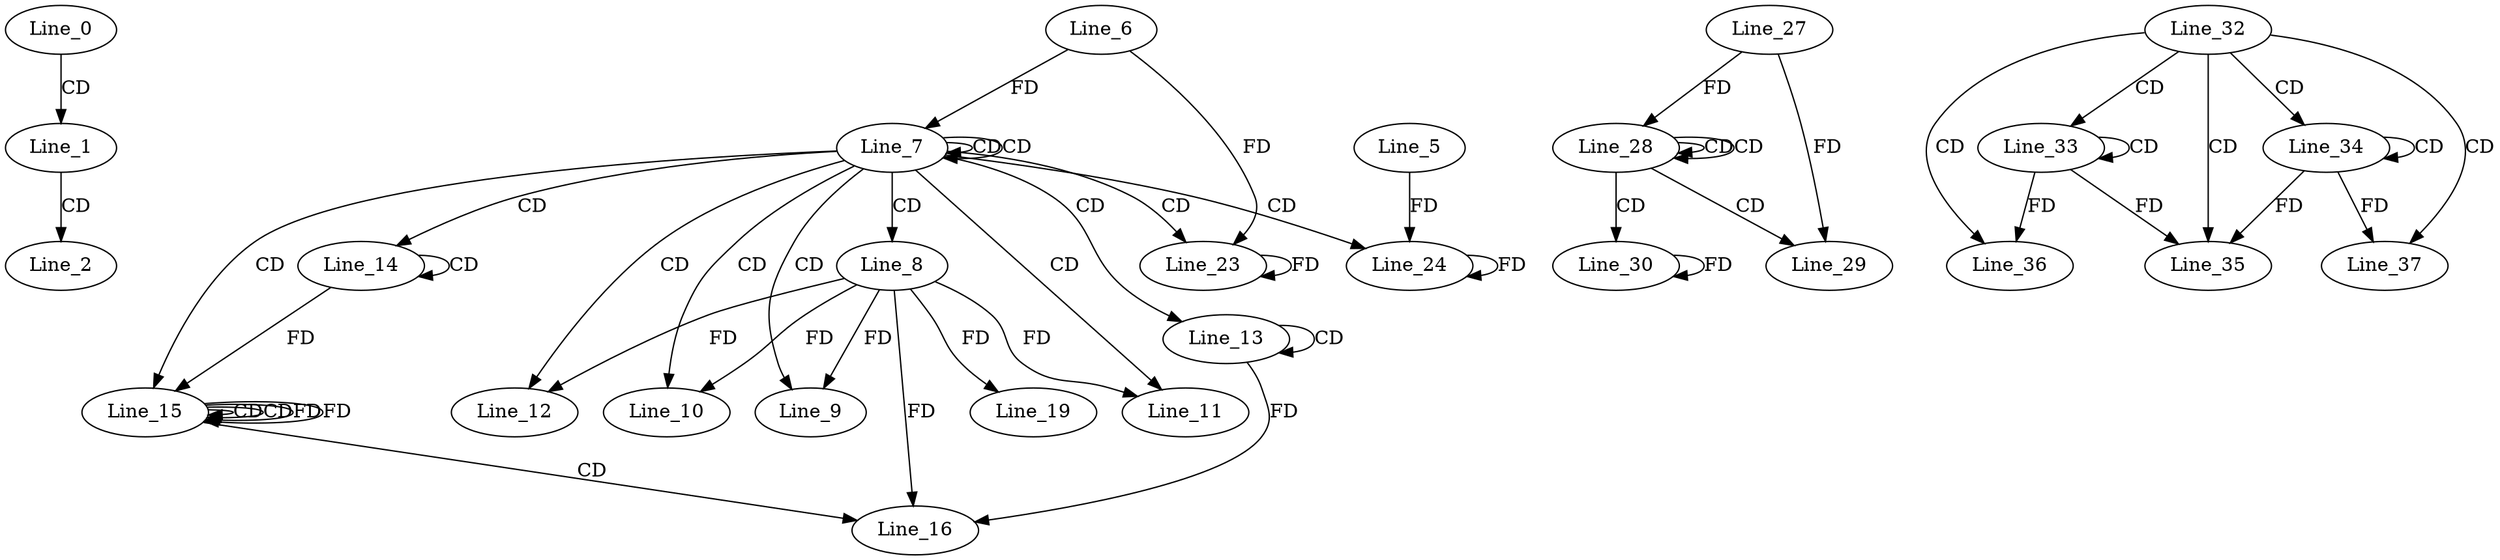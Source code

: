 digraph G {
  Line_0;
  Line_1;
  Line_2;
  Line_7;
  Line_7;
  Line_7;
  Line_6;
  Line_8;
  Line_9;
  Line_10;
  Line_11;
  Line_12;
  Line_13;
  Line_13;
  Line_14;
  Line_14;
  Line_15;
  Line_15;
  Line_15;
  Line_16;
  Line_16;
  Line_16;
  Line_19;
  Line_23;
  Line_24;
  Line_5;
  Line_28;
  Line_28;
  Line_28;
  Line_27;
  Line_29;
  Line_30;
  Line_32;
  Line_33;
  Line_33;
  Line_34;
  Line_34;
  Line_35;
  Line_35;
  Line_36;
  Line_37;
  Line_0 -> Line_1 [ label="CD" ];
  Line_1 -> Line_2 [ label="CD" ];
  Line_7 -> Line_7 [ label="CD" ];
  Line_7 -> Line_7 [ label="CD" ];
  Line_6 -> Line_7 [ label="FD" ];
  Line_7 -> Line_8 [ label="CD" ];
  Line_7 -> Line_9 [ label="CD" ];
  Line_8 -> Line_9 [ label="FD" ];
  Line_7 -> Line_10 [ label="CD" ];
  Line_8 -> Line_10 [ label="FD" ];
  Line_7 -> Line_11 [ label="CD" ];
  Line_8 -> Line_11 [ label="FD" ];
  Line_7 -> Line_12 [ label="CD" ];
  Line_8 -> Line_12 [ label="FD" ];
  Line_7 -> Line_13 [ label="CD" ];
  Line_13 -> Line_13 [ label="CD" ];
  Line_7 -> Line_14 [ label="CD" ];
  Line_14 -> Line_14 [ label="CD" ];
  Line_7 -> Line_15 [ label="CD" ];
  Line_15 -> Line_15 [ label="CD" ];
  Line_14 -> Line_15 [ label="FD" ];
  Line_15 -> Line_15 [ label="CD" ];
  Line_15 -> Line_15 [ label="FD" ];
  Line_15 -> Line_16 [ label="CD" ];
  Line_8 -> Line_16 [ label="FD" ];
  Line_13 -> Line_16 [ label="FD" ];
  Line_8 -> Line_19 [ label="FD" ];
  Line_7 -> Line_23 [ label="CD" ];
  Line_6 -> Line_23 [ label="FD" ];
  Line_23 -> Line_23 [ label="FD" ];
  Line_7 -> Line_24 [ label="CD" ];
  Line_5 -> Line_24 [ label="FD" ];
  Line_24 -> Line_24 [ label="FD" ];
  Line_28 -> Line_28 [ label="CD" ];
  Line_28 -> Line_28 [ label="CD" ];
  Line_27 -> Line_28 [ label="FD" ];
  Line_28 -> Line_29 [ label="CD" ];
  Line_27 -> Line_29 [ label="FD" ];
  Line_28 -> Line_30 [ label="CD" ];
  Line_30 -> Line_30 [ label="FD" ];
  Line_32 -> Line_33 [ label="CD" ];
  Line_33 -> Line_33 [ label="CD" ];
  Line_32 -> Line_34 [ label="CD" ];
  Line_34 -> Line_34 [ label="CD" ];
  Line_32 -> Line_35 [ label="CD" ];
  Line_34 -> Line_35 [ label="FD" ];
  Line_33 -> Line_35 [ label="FD" ];
  Line_32 -> Line_36 [ label="CD" ];
  Line_33 -> Line_36 [ label="FD" ];
  Line_32 -> Line_37 [ label="CD" ];
  Line_34 -> Line_37 [ label="FD" ];
  Line_15 -> Line_15 [ label="FD" ];
}
